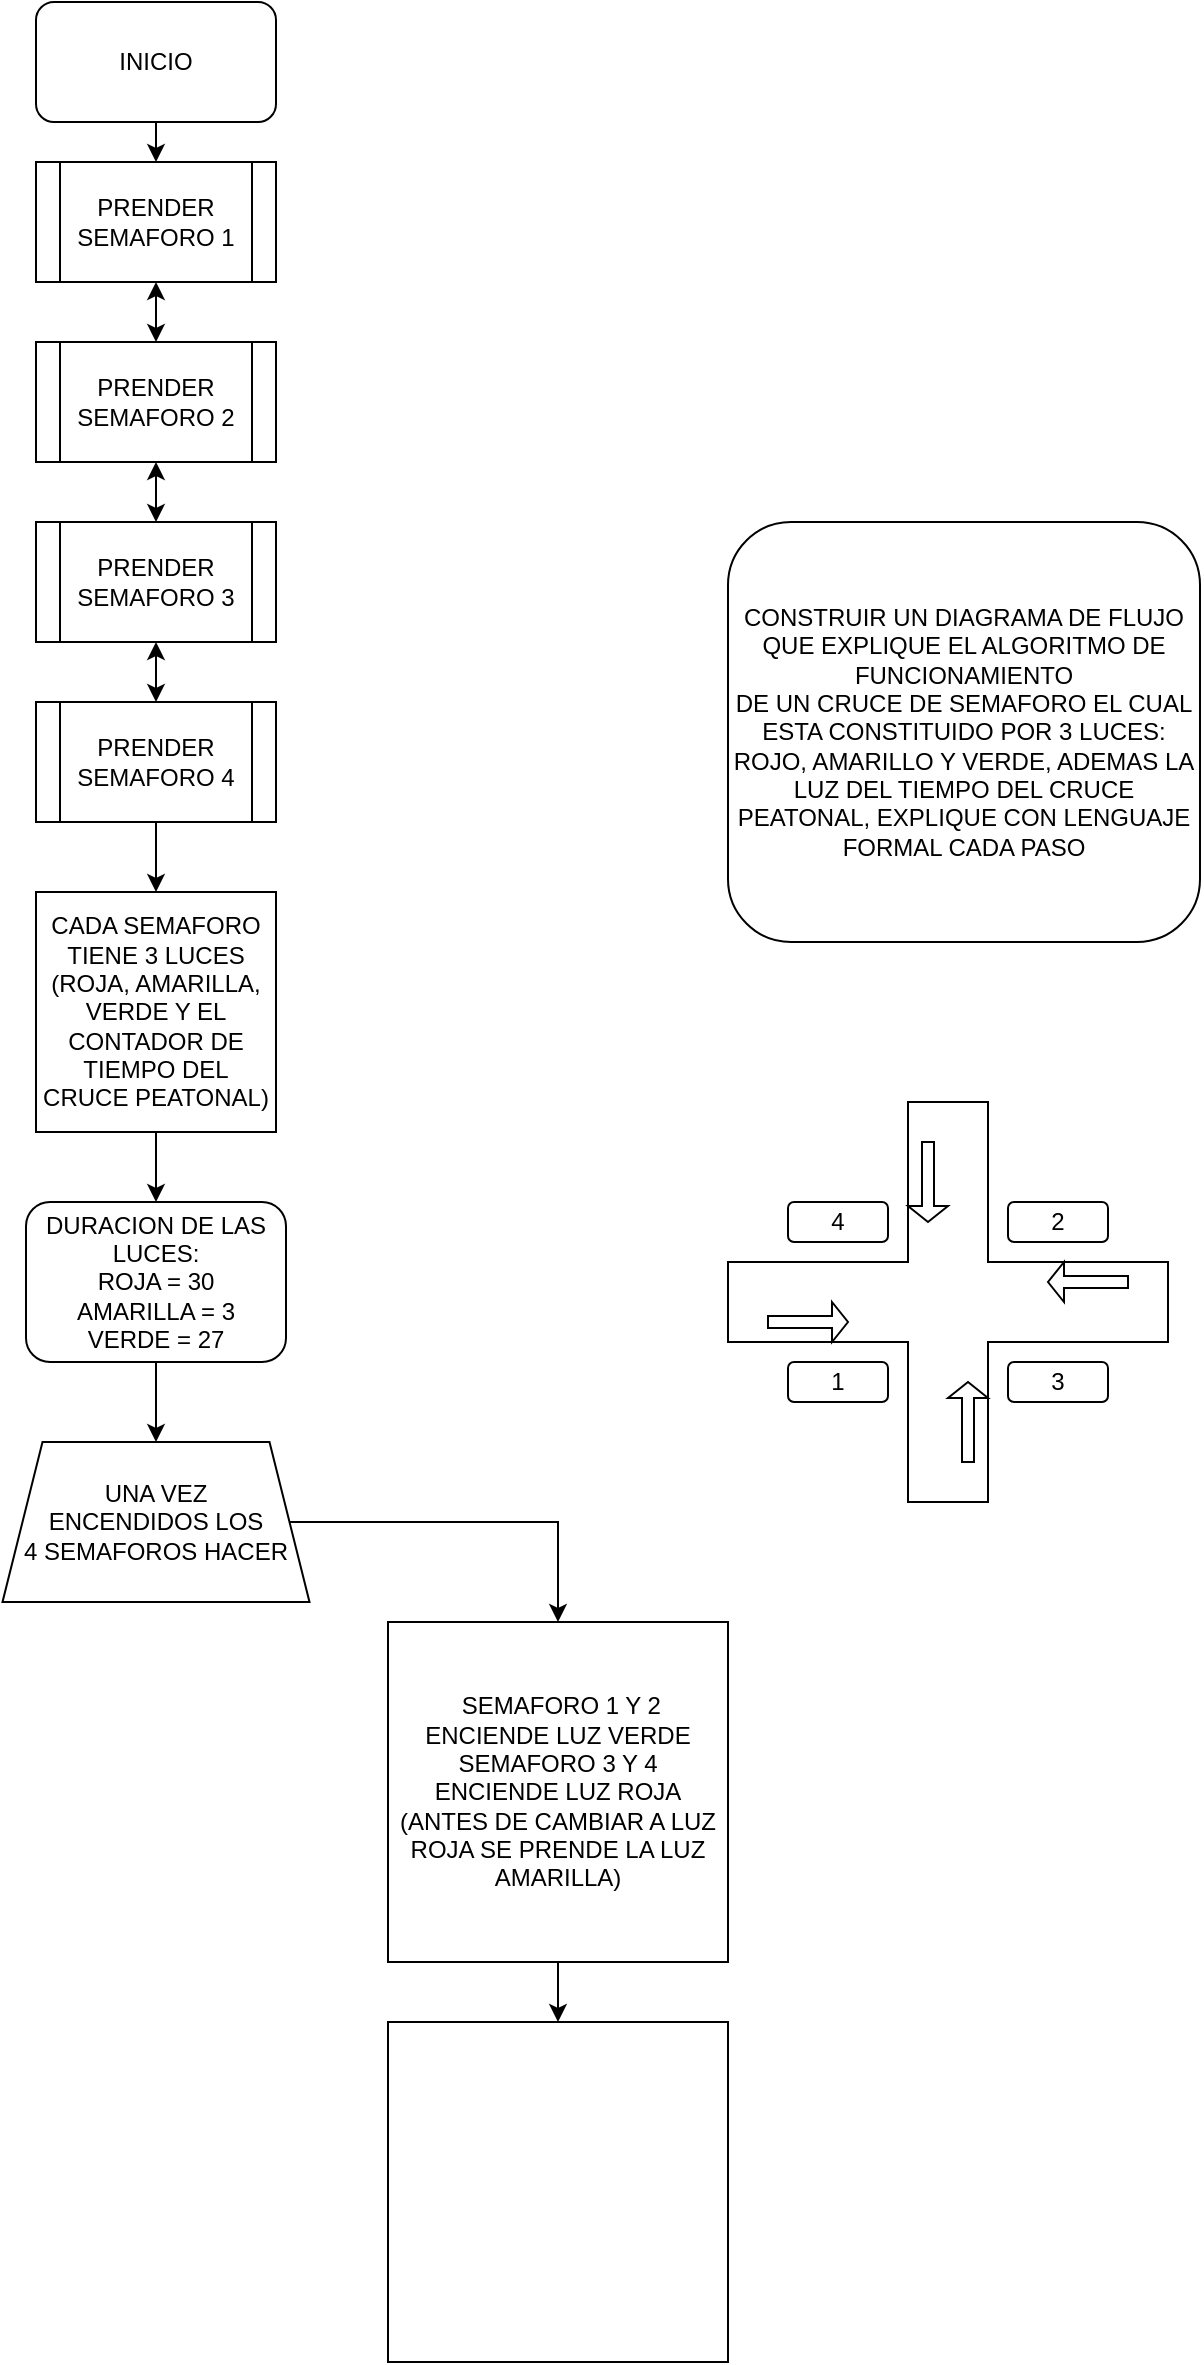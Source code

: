 <mxfile version="24.7.17">
  <diagram id="C5RBs43oDa-KdzZeNtuy" name="Page-1">
    <mxGraphModel dx="1114" dy="600" grid="1" gridSize="10" guides="1" tooltips="1" connect="1" arrows="1" fold="1" page="1" pageScale="1" pageWidth="827" pageHeight="1169" math="0" shadow="0">
      <root>
        <mxCell id="WIyWlLk6GJQsqaUBKTNV-0" />
        <mxCell id="WIyWlLk6GJQsqaUBKTNV-1" parent="WIyWlLk6GJQsqaUBKTNV-0" />
        <mxCell id="eMtRnyLg7qMY9w0upOtZ-0" value="PRENDER SEMAFORO 1" style="shape=process;whiteSpace=wrap;html=1;backgroundOutline=1;" vertex="1" parent="WIyWlLk6GJQsqaUBKTNV-1">
          <mxGeometry x="294" y="160" width="120" height="60" as="geometry" />
        </mxCell>
        <mxCell id="eMtRnyLg7qMY9w0upOtZ-82" style="edgeStyle=orthogonalEdgeStyle;rounded=0;orthogonalLoop=1;jettySize=auto;html=1;exitX=0.5;exitY=1;exitDx=0;exitDy=0;entryX=0.5;entryY=0;entryDx=0;entryDy=0;" edge="1" parent="WIyWlLk6GJQsqaUBKTNV-1" source="eMtRnyLg7qMY9w0upOtZ-3" target="eMtRnyLg7qMY9w0upOtZ-0">
          <mxGeometry relative="1" as="geometry" />
        </mxCell>
        <mxCell id="eMtRnyLg7qMY9w0upOtZ-3" value="&lt;font style=&quot;vertical-align: inherit;&quot;&gt;&lt;font style=&quot;vertical-align: inherit;&quot;&gt;INICIO&lt;/font&gt;&lt;/font&gt;" style="rounded=1;whiteSpace=wrap;html=1;" vertex="1" parent="WIyWlLk6GJQsqaUBKTNV-1">
          <mxGeometry x="294" y="80" width="120" height="60" as="geometry" />
        </mxCell>
        <mxCell id="eMtRnyLg7qMY9w0upOtZ-5" value="" style="endArrow=classic;startArrow=classic;html=1;rounded=0;entryX=0.5;entryY=1;entryDx=0;entryDy=0;exitX=0.5;exitY=0;exitDx=0;exitDy=0;" edge="1" parent="WIyWlLk6GJQsqaUBKTNV-1" source="eMtRnyLg7qMY9w0upOtZ-6" target="eMtRnyLg7qMY9w0upOtZ-0">
          <mxGeometry width="50" height="50" relative="1" as="geometry">
            <mxPoint x="350" y="260" as="sourcePoint" />
            <mxPoint x="380" y="240" as="targetPoint" />
            <Array as="points">
              <mxPoint x="354" y="230" />
            </Array>
          </mxGeometry>
        </mxCell>
        <mxCell id="eMtRnyLg7qMY9w0upOtZ-6" value="PRENDER SEMAFORO 2" style="shape=process;whiteSpace=wrap;html=1;backgroundOutline=1;" vertex="1" parent="WIyWlLk6GJQsqaUBKTNV-1">
          <mxGeometry x="294" y="250" width="120" height="60" as="geometry" />
        </mxCell>
        <mxCell id="eMtRnyLg7qMY9w0upOtZ-11" value="" style="endArrow=classic;startArrow=classic;html=1;rounded=0;entryX=0.5;entryY=1;entryDx=0;entryDy=0;exitX=0.5;exitY=0;exitDx=0;exitDy=0;" edge="1" parent="WIyWlLk6GJQsqaUBKTNV-1" source="eMtRnyLg7qMY9w0upOtZ-12" target="eMtRnyLg7qMY9w0upOtZ-6">
          <mxGeometry width="50" height="50" relative="1" as="geometry">
            <mxPoint x="360" y="400" as="sourcePoint" />
            <mxPoint x="379" y="350" as="targetPoint" />
          </mxGeometry>
        </mxCell>
        <mxCell id="eMtRnyLg7qMY9w0upOtZ-12" value="PRENDER SEMAFORO 3" style="shape=process;whiteSpace=wrap;html=1;backgroundOutline=1;" vertex="1" parent="WIyWlLk6GJQsqaUBKTNV-1">
          <mxGeometry x="294" y="340" width="120" height="60" as="geometry" />
        </mxCell>
        <mxCell id="eMtRnyLg7qMY9w0upOtZ-14" value="" style="endArrow=classic;startArrow=classic;html=1;rounded=0;entryX=0.5;entryY=1;entryDx=0;entryDy=0;exitX=0.5;exitY=0;exitDx=0;exitDy=0;" edge="1" parent="WIyWlLk6GJQsqaUBKTNV-1" source="eMtRnyLg7qMY9w0upOtZ-37" target="eMtRnyLg7qMY9w0upOtZ-12">
          <mxGeometry width="50" height="50" relative="1" as="geometry">
            <mxPoint x="354" y="530" as="sourcePoint" />
            <mxPoint x="360" y="480" as="targetPoint" />
          </mxGeometry>
        </mxCell>
        <mxCell id="eMtRnyLg7qMY9w0upOtZ-45" style="edgeStyle=orthogonalEdgeStyle;rounded=0;orthogonalLoop=1;jettySize=auto;html=1;exitX=1;exitY=0.5;exitDx=0;exitDy=0;entryX=0.5;entryY=0;entryDx=0;entryDy=0;" edge="1" parent="WIyWlLk6GJQsqaUBKTNV-1" source="eMtRnyLg7qMY9w0upOtZ-20" target="eMtRnyLg7qMY9w0upOtZ-46">
          <mxGeometry relative="1" as="geometry">
            <mxPoint x="560" y="940" as="targetPoint" />
          </mxGeometry>
        </mxCell>
        <mxCell id="eMtRnyLg7qMY9w0upOtZ-20" value="UNA VEZ&lt;div&gt;ENCENDIDOS LOS&lt;/div&gt;&lt;div&gt;4 SEMAFOROS HACER&lt;/div&gt;" style="shape=trapezoid;perimeter=trapezoidPerimeter;whiteSpace=wrap;html=1;fixedSize=1;" vertex="1" parent="WIyWlLk6GJQsqaUBKTNV-1">
          <mxGeometry x="277.25" y="800" width="153.5" height="80" as="geometry" />
        </mxCell>
        <mxCell id="eMtRnyLg7qMY9w0upOtZ-36" value="CONSTRUIR UN DIAGRAMA DE FLUJO QUE EXPLIQUE EL ALGORITMO DE FUNCIONAMIENTO&lt;div&gt;DE UN CRUCE DE SEMAFORO EL CUAL ESTA CONSTITUIDO POR 3 LUCES: ROJO, AMARILLO Y VERDE, ADEMAS LA LUZ DEL TIEMPO DEL CRUCE PEATONAL, EXPLIQUE CON LENGUAJE FORMAL CADA PASO&lt;/div&gt;" style="rounded=1;whiteSpace=wrap;html=1;" vertex="1" parent="WIyWlLk6GJQsqaUBKTNV-1">
          <mxGeometry x="640" y="340" width="236" height="210" as="geometry" />
        </mxCell>
        <mxCell id="eMtRnyLg7qMY9w0upOtZ-85" style="edgeStyle=orthogonalEdgeStyle;rounded=0;orthogonalLoop=1;jettySize=auto;html=1;exitX=0.5;exitY=1;exitDx=0;exitDy=0;entryX=0.5;entryY=0;entryDx=0;entryDy=0;" edge="1" parent="WIyWlLk6GJQsqaUBKTNV-1" source="eMtRnyLg7qMY9w0upOtZ-37" target="eMtRnyLg7qMY9w0upOtZ-39">
          <mxGeometry relative="1" as="geometry" />
        </mxCell>
        <mxCell id="eMtRnyLg7qMY9w0upOtZ-37" value="PRENDER SEMAFORO 4" style="shape=process;whiteSpace=wrap;html=1;backgroundOutline=1;" vertex="1" parent="WIyWlLk6GJQsqaUBKTNV-1">
          <mxGeometry x="294" y="430" width="120" height="60" as="geometry" />
        </mxCell>
        <mxCell id="eMtRnyLg7qMY9w0upOtZ-83" style="edgeStyle=orthogonalEdgeStyle;rounded=0;orthogonalLoop=1;jettySize=auto;html=1;exitX=0.5;exitY=1;exitDx=0;exitDy=0;entryX=0.5;entryY=0;entryDx=0;entryDy=0;" edge="1" parent="WIyWlLk6GJQsqaUBKTNV-1" source="eMtRnyLg7qMY9w0upOtZ-39" target="eMtRnyLg7qMY9w0upOtZ-52">
          <mxGeometry relative="1" as="geometry" />
        </mxCell>
        <mxCell id="eMtRnyLg7qMY9w0upOtZ-39" value="CADA SEMAFORO TIENE 3 LUCES&lt;div&gt;(ROJA, AMARILLA, VERDE Y EL CONTADOR DE TIEMPO DEL CRUCE PEATONAL)&lt;/div&gt;" style="whiteSpace=wrap;html=1;aspect=fixed;" vertex="1" parent="WIyWlLk6GJQsqaUBKTNV-1">
          <mxGeometry x="294" y="525" width="120" height="120" as="geometry" />
        </mxCell>
        <mxCell id="eMtRnyLg7qMY9w0upOtZ-80" style="edgeStyle=orthogonalEdgeStyle;rounded=0;orthogonalLoop=1;jettySize=auto;html=1;exitX=0.5;exitY=1;exitDx=0;exitDy=0;entryX=0.5;entryY=0;entryDx=0;entryDy=0;" edge="1" parent="WIyWlLk6GJQsqaUBKTNV-1" source="eMtRnyLg7qMY9w0upOtZ-46" target="eMtRnyLg7qMY9w0upOtZ-55">
          <mxGeometry relative="1" as="geometry" />
        </mxCell>
        <mxCell id="eMtRnyLg7qMY9w0upOtZ-46" value="&amp;nbsp;SEMAFORO 1 Y 2&lt;div&gt;ENCIENDE LUZ VERDE&lt;/div&gt;&lt;div&gt;SEMAFORO 3 Y 4&lt;/div&gt;&lt;div&gt;ENCIENDE LUZ ROJA&lt;/div&gt;&lt;div&gt;(ANTES DE CAMBIAR A LUZ ROJA SE PRENDE LA LUZ AMARILLA)&lt;/div&gt;" style="whiteSpace=wrap;html=1;aspect=fixed;" vertex="1" parent="WIyWlLk6GJQsqaUBKTNV-1">
          <mxGeometry x="470" y="890" width="170" height="170" as="geometry" />
        </mxCell>
        <mxCell id="eMtRnyLg7qMY9w0upOtZ-84" style="edgeStyle=orthogonalEdgeStyle;rounded=0;orthogonalLoop=1;jettySize=auto;html=1;exitX=0.5;exitY=1;exitDx=0;exitDy=0;entryX=0.5;entryY=0;entryDx=0;entryDy=0;" edge="1" parent="WIyWlLk6GJQsqaUBKTNV-1" source="eMtRnyLg7qMY9w0upOtZ-52" target="eMtRnyLg7qMY9w0upOtZ-20">
          <mxGeometry relative="1" as="geometry" />
        </mxCell>
        <mxCell id="eMtRnyLg7qMY9w0upOtZ-52" value="DURACION DE LAS LUCES:&lt;div&gt;ROJA = 30&lt;div&gt;AMARILLA = 3&lt;/div&gt;&lt;div&gt;VERDE = 27&lt;/div&gt;&lt;/div&gt;" style="rounded=1;whiteSpace=wrap;html=1;" vertex="1" parent="WIyWlLk6GJQsqaUBKTNV-1">
          <mxGeometry x="289" y="680" width="130" height="80" as="geometry" />
        </mxCell>
        <mxCell id="eMtRnyLg7qMY9w0upOtZ-55" value="" style="whiteSpace=wrap;html=1;aspect=fixed;" vertex="1" parent="WIyWlLk6GJQsqaUBKTNV-1">
          <mxGeometry x="470" y="1090" width="170" height="170" as="geometry" />
        </mxCell>
        <mxCell id="eMtRnyLg7qMY9w0upOtZ-56" value="" style="shape=cross;whiteSpace=wrap;html=1;" vertex="1" parent="WIyWlLk6GJQsqaUBKTNV-1">
          <mxGeometry x="640" y="630" width="220" height="200" as="geometry" />
        </mxCell>
        <mxCell id="eMtRnyLg7qMY9w0upOtZ-58" value="1" style="rounded=1;whiteSpace=wrap;html=1;" vertex="1" parent="WIyWlLk6GJQsqaUBKTNV-1">
          <mxGeometry x="670" y="760" width="50" height="20" as="geometry" />
        </mxCell>
        <mxCell id="eMtRnyLg7qMY9w0upOtZ-59" value="3" style="rounded=1;whiteSpace=wrap;html=1;" vertex="1" parent="WIyWlLk6GJQsqaUBKTNV-1">
          <mxGeometry x="780" y="760" width="50" height="20" as="geometry" />
        </mxCell>
        <mxCell id="eMtRnyLg7qMY9w0upOtZ-61" value="4" style="rounded=1;whiteSpace=wrap;html=1;" vertex="1" parent="WIyWlLk6GJQsqaUBKTNV-1">
          <mxGeometry x="670" y="680" width="50" height="20" as="geometry" />
        </mxCell>
        <mxCell id="eMtRnyLg7qMY9w0upOtZ-62" value="2" style="rounded=1;whiteSpace=wrap;html=1;" vertex="1" parent="WIyWlLk6GJQsqaUBKTNV-1">
          <mxGeometry x="780" y="680" width="50" height="20" as="geometry" />
        </mxCell>
        <mxCell id="eMtRnyLg7qMY9w0upOtZ-71" value="" style="shape=singleArrow;whiteSpace=wrap;html=1;" vertex="1" parent="WIyWlLk6GJQsqaUBKTNV-1">
          <mxGeometry x="660" y="730" width="40" height="20" as="geometry" />
        </mxCell>
        <mxCell id="eMtRnyLg7qMY9w0upOtZ-72" value="" style="shape=singleArrow;whiteSpace=wrap;html=1;direction=west;" vertex="1" parent="WIyWlLk6GJQsqaUBKTNV-1">
          <mxGeometry x="800" y="710" width="40" height="20" as="geometry" />
        </mxCell>
        <mxCell id="eMtRnyLg7qMY9w0upOtZ-73" value="" style="shape=singleArrow;whiteSpace=wrap;html=1;direction=south;" vertex="1" parent="WIyWlLk6GJQsqaUBKTNV-1">
          <mxGeometry x="730" y="650" width="20" height="40" as="geometry" />
        </mxCell>
        <mxCell id="eMtRnyLg7qMY9w0upOtZ-76" value="" style="shape=singleArrow;whiteSpace=wrap;html=1;direction=north;" vertex="1" parent="WIyWlLk6GJQsqaUBKTNV-1">
          <mxGeometry x="750" y="770" width="20" height="40" as="geometry" />
        </mxCell>
      </root>
    </mxGraphModel>
  </diagram>
</mxfile>
